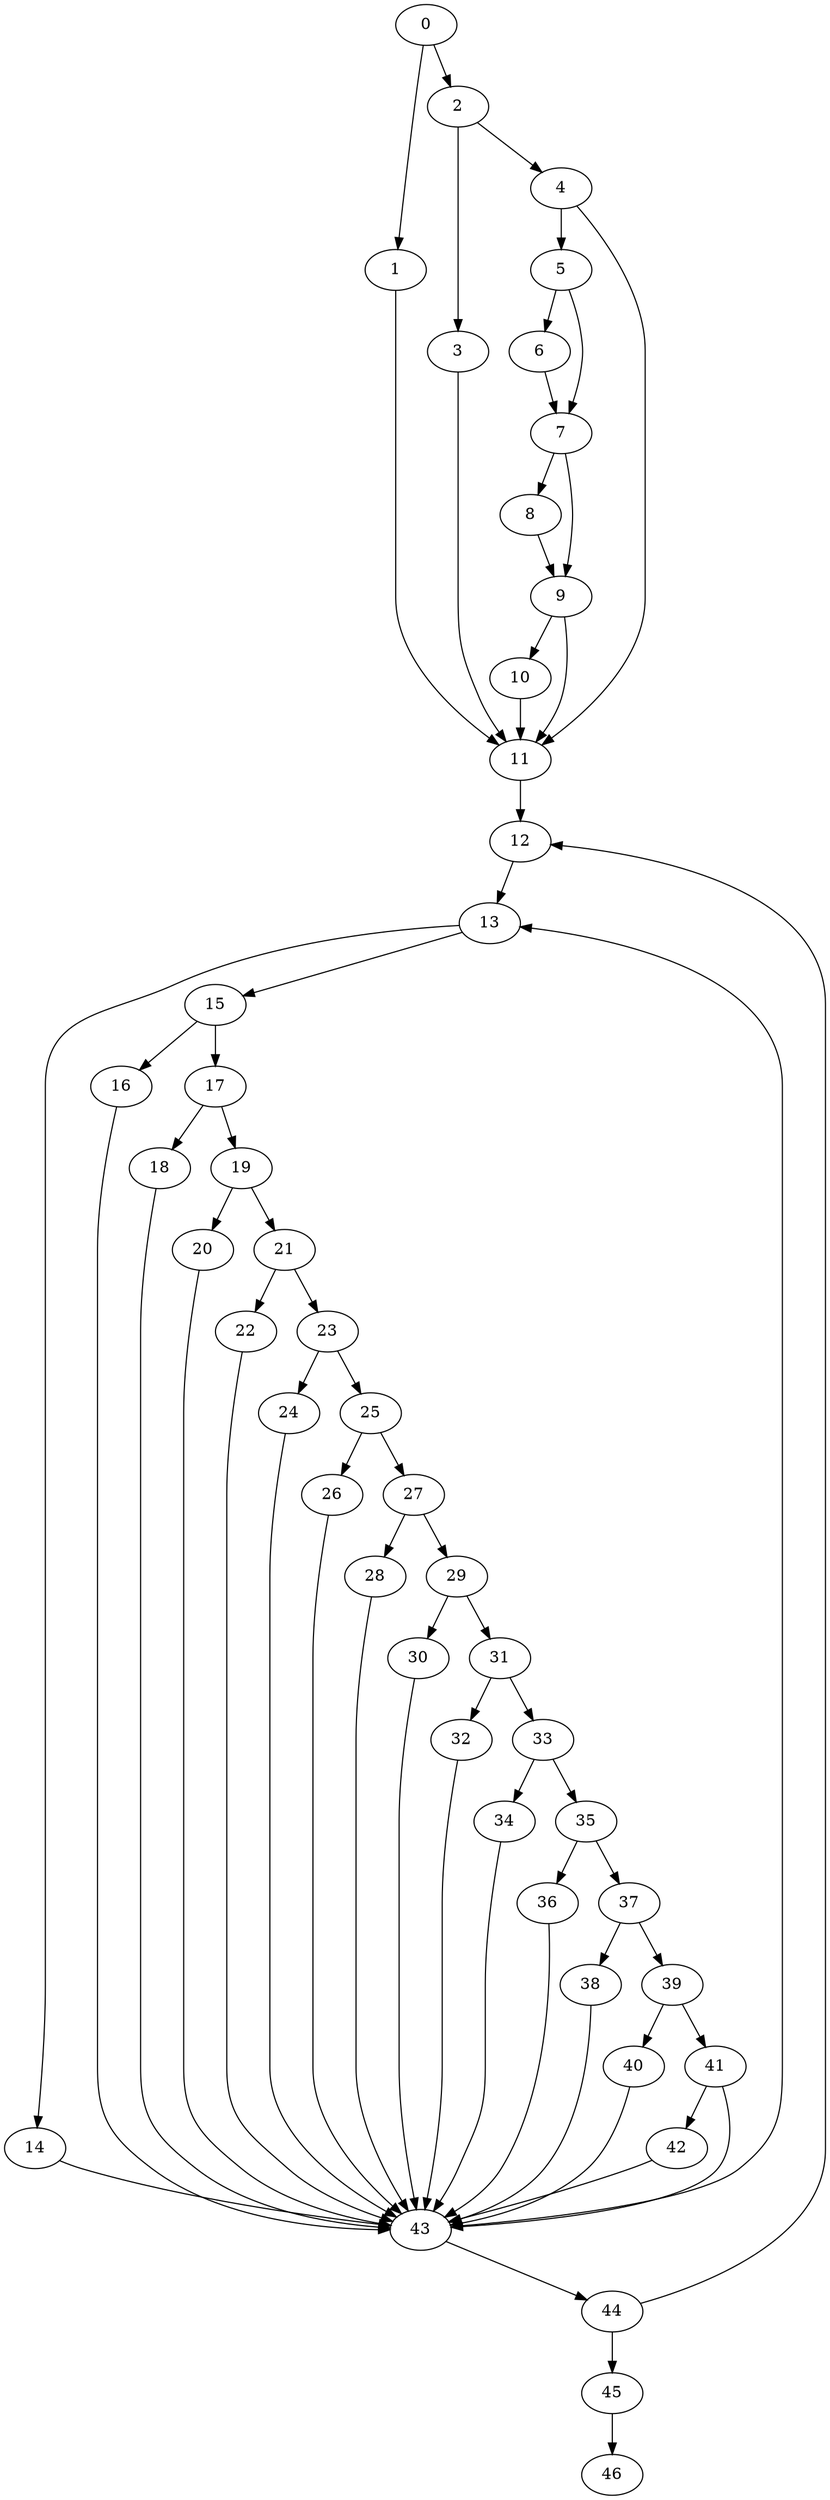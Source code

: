 digraph {
	0
	1
	2
	3
	4
	5
	6
	7
	8
	9
	10
	11
	12
	13
	14
	15
	16
	17
	18
	19
	20
	21
	22
	23
	24
	25
	26
	27
	28
	29
	30
	31
	32
	33
	34
	35
	36
	37
	38
	39
	40
	41
	42
	43
	44
	45
	46
	7 -> 9
	8 -> 9
	13 -> 14
	13 -> 15
	19 -> 21
	23 -> 25
	27 -> 29
	35 -> 37
	5 -> 7
	6 -> 7
	4 -> 5
	5 -> 6
	25 -> 27
	39 -> 41
	44 -> 45
	0 -> 1
	29 -> 31
	25 -> 26
	15 -> 17
	34 -> 43
	26 -> 43
	28 -> 43
	38 -> 43
	18 -> 43
	32 -> 43
	41 -> 43
	42 -> 43
	30 -> 43
	36 -> 43
	40 -> 43
	14 -> 43
	16 -> 43
	20 -> 43
	22 -> 43
	24 -> 43
	43 -> 44
	2 -> 4
	10 -> 11
	1 -> 11
	3 -> 11
	4 -> 11
	9 -> 11
	7 -> 8
	27 -> 28
	15 -> 16
	19 -> 20
	29 -> 30
	31 -> 32
	33 -> 35
	37 -> 38
	0 -> 2
	2 -> 3
	9 -> 10
	11 -> 12
	44 -> 12
	12 -> 13
	43 -> 13
	17 -> 18
	17 -> 19
	21 -> 22
	23 -> 24
	31 -> 33
	33 -> 34
	35 -> 36
	37 -> 39
	39 -> 40
	41 -> 42
	21 -> 23
	45 -> 46
}
